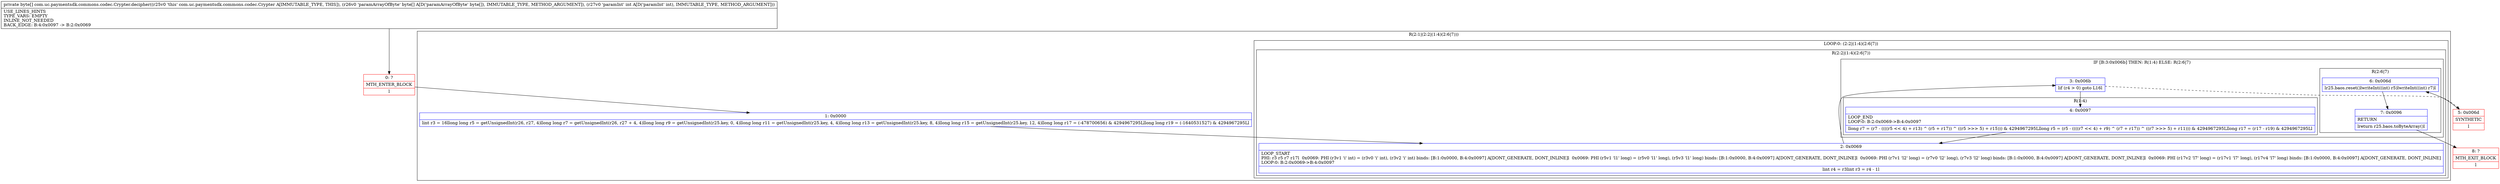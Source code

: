 digraph "CFG forcom.uc.paymentsdk.commons.codec.Crypter.decipher([BI)[B" {
subgraph cluster_Region_1169788623 {
label = "R(2:1|(2:2|(1:4)(2:6|7)))";
node [shape=record,color=blue];
Node_1 [shape=record,label="{1\:\ 0x0000|lint r3 = 16llong long r5 = getUnsignedInt(r26, r27, 4)llong long r7 = getUnsignedInt(r26, r27 + 4, 4)llong long r9 = getUnsignedInt(r25.key, 0, 4)llong long r11 = getUnsignedInt(r25.key, 4, 4)llong long r13 = getUnsignedInt(r25.key, 8, 4)llong long r15 = getUnsignedInt(r25.key, 12, 4)llong long r17 = (\-478700656) & 4294967295Lllong long r19 = (\-1640531527) & 4294967295Ll}"];
subgraph cluster_LoopRegion_75134132 {
label = "LOOP:0: (2:2|(1:4)(2:6|7))";
node [shape=record,color=blue];
subgraph cluster_Region_889593375 {
label = "R(2:2|(1:4)(2:6|7))";
node [shape=record,color=blue];
Node_2 [shape=record,label="{2\:\ 0x0069|LOOP_START\lPHI: r3 r5 r7 r17l  0x0069: PHI (r3v1 'i' int) = (r3v0 'i' int), (r3v2 'i' int) binds: [B:1:0x0000, B:4:0x0097] A[DONT_GENERATE, DONT_INLINE]l  0x0069: PHI (r5v1 'l1' long) = (r5v0 'l1' long), (r5v3 'l1' long) binds: [B:1:0x0000, B:4:0x0097] A[DONT_GENERATE, DONT_INLINE]l  0x0069: PHI (r7v1 'l2' long) = (r7v0 'l2' long), (r7v3 'l2' long) binds: [B:1:0x0000, B:4:0x0097] A[DONT_GENERATE, DONT_INLINE]l  0x0069: PHI (r17v2 'l7' long) = (r17v1 'l7' long), (r17v4 'l7' long) binds: [B:1:0x0000, B:4:0x0097] A[DONT_GENERATE, DONT_INLINE]\lLOOP:0: B:2:0x0069\-\>B:4:0x0097\l|lint r4 = r3lint r3 = r4 \- 1l}"];
subgraph cluster_IfRegion_342229495 {
label = "IF [B:3:0x006b] THEN: R(1:4) ELSE: R(2:6|7)";
node [shape=record,color=blue];
Node_3 [shape=record,label="{3\:\ 0x006b|lif (r4 \> 0) goto L16l}"];
subgraph cluster_Region_503327051 {
label = "R(1:4)";
node [shape=record,color=blue];
Node_4 [shape=record,label="{4\:\ 0x0097|LOOP_END\lLOOP:0: B:2:0x0069\-\>B:4:0x0097\l|llong r7 = (r7 \- ((((r5 \<\< 4) + r13) ^ (r5 + r17)) ^ ((r5 \>\>\> 5) + r15))) & 4294967295Lllong r5 = (r5 \- ((((r7 \<\< 4) + r9) ^ (r7 + r17)) ^ ((r7 \>\>\> 5) + r11))) & 4294967295Lllong r17 = (r17 \- r19) & 4294967295Ll}"];
}
subgraph cluster_Region_497036154 {
label = "R(2:6|7)";
node [shape=record,color=blue];
Node_6 [shape=record,label="{6\:\ 0x006d|lr25.baos.reset()lwriteInt((int) r5)lwriteInt((int) r7)l}"];
Node_7 [shape=record,label="{7\:\ 0x0096|RETURN\l|lreturn r25.baos.toByteArray()l}"];
}
}
}
}
}
Node_0 [shape=record,color=red,label="{0\:\ ?|MTH_ENTER_BLOCK\l|l}"];
Node_5 [shape=record,color=red,label="{5\:\ 0x006d|SYNTHETIC\l|l}"];
Node_8 [shape=record,color=red,label="{8\:\ ?|MTH_EXIT_BLOCK\l|l}"];
MethodNode[shape=record,label="{private byte[] com.uc.paymentsdk.commons.codec.Crypter.decipher((r25v0 'this' com.uc.paymentsdk.commons.codec.Crypter A[IMMUTABLE_TYPE, THIS]), (r26v0 'paramArrayOfByte' byte[] A[D('paramArrayOfByte' byte[]), IMMUTABLE_TYPE, METHOD_ARGUMENT]), (r27v0 'paramInt' int A[D('paramInt' int), IMMUTABLE_TYPE, METHOD_ARGUMENT]))  | USE_LINES_HINTS\lTYPE_VARS: EMPTY\lINLINE_NOT_NEEDED\lBACK_EDGE: B:4:0x0097 \-\> B:2:0x0069\l}"];
MethodNode -> Node_0;
Node_1 -> Node_2;
Node_2 -> Node_3;
Node_3 -> Node_4;
Node_3 -> Node_5[style=dashed];
Node_4 -> Node_2;
Node_6 -> Node_7;
Node_7 -> Node_8;
Node_0 -> Node_1;
Node_5 -> Node_6;
}

